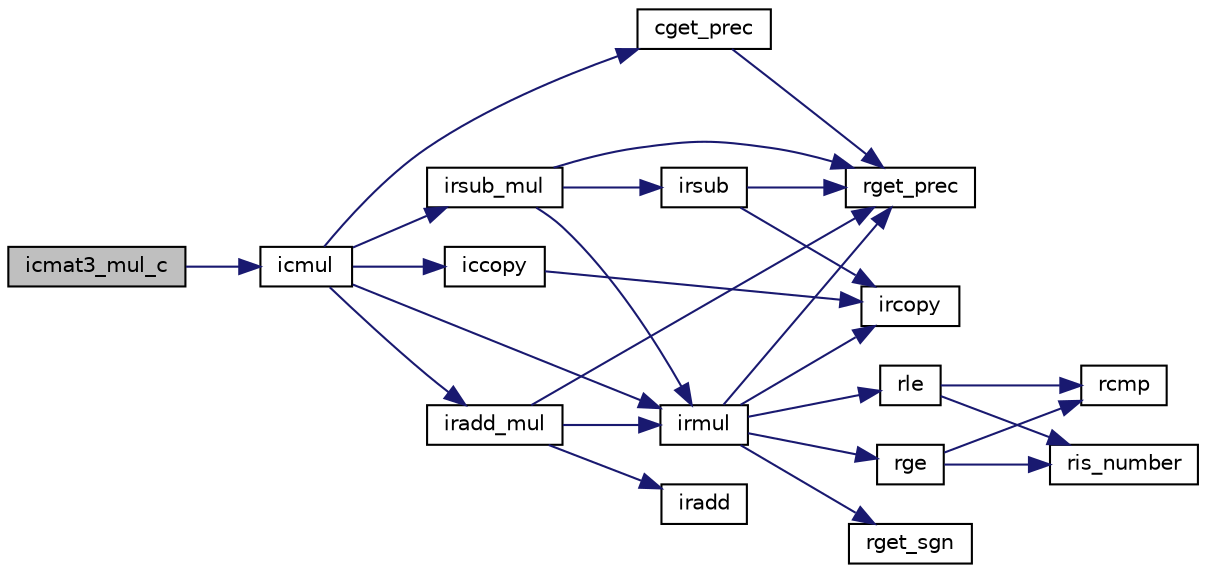 digraph "icmat3_mul_c"
{
  edge [fontname="Helvetica",fontsize="10",labelfontname="Helvetica",labelfontsize="10"];
  node [fontname="Helvetica",fontsize="10",shape=record];
  rankdir="LR";
  Node224 [label="icmat3_mul_c",height=0.2,width=0.4,color="black", fillcolor="grey75", style="filled", fontcolor="black"];
  Node224 -> Node225 [color="midnightblue",fontsize="10",style="solid",fontname="Helvetica"];
  Node225 [label="icmul",height=0.2,width=0.4,color="black", fillcolor="white", style="filled",URL="$icmulti_8c.html#acd8e365f46bd3fab9ffdf23b677a8f4d",tooltip="掛け算 [z0,z1]=[x0,x1]*[y0,y1] "];
  Node225 -> Node226 [color="midnightblue",fontsize="10",style="solid",fontname="Helvetica"];
  Node226 [label="cget_prec",height=0.2,width=0.4,color="black", fillcolor="white", style="filled",URL="$cmulti_8c.html#a69302d488c9954d3cbe85feb873216fa",tooltip="cmulti型の浮動小数点数の精度(ビット数)を取得. "];
  Node226 -> Node227 [color="midnightblue",fontsize="10",style="solid",fontname="Helvetica"];
  Node227 [label="rget_prec",height=0.2,width=0.4,color="black", fillcolor="white", style="filled",URL="$is__rmulti_8h.html#ad9bc8d534620527dc3c46ef4c9d04442",tooltip="rmulti型の浮動小数点数の精度(ビット数)を取得. "];
  Node225 -> Node228 [color="midnightblue",fontsize="10",style="solid",fontname="Helvetica"];
  Node228 [label="irmul",height=0.2,width=0.4,color="black", fillcolor="white", style="filled",URL="$irmulti_8c.html#a9f9bc42cc6a70b365b032dc7bedd1abb",tooltip="掛け算 [z0,z1]=[x0,x1]*[y0,y1] "];
  Node228 -> Node227 [color="midnightblue",fontsize="10",style="solid",fontname="Helvetica"];
  Node228 -> Node229 [color="midnightblue",fontsize="10",style="solid",fontname="Helvetica"];
  Node229 [label="rget_sgn",height=0.2,width=0.4,color="black", fillcolor="white", style="filled",URL="$is__rmulti_8h.html#a1eabb75964384f5b7057a0275385d4bb",tooltip="rmulti型の浮動小数点数の符号部の取得. "];
  Node228 -> Node230 [color="midnightblue",fontsize="10",style="solid",fontname="Helvetica"];
  Node230 [label="rle",height=0.2,width=0.4,color="black", fillcolor="white", style="filled",URL="$is__rmulti_8h.html#a72d8f7f7abd4fa2ff89f488742ff7ca7",tooltip="rmulti型の値の比較 x<=y "];
  Node230 -> Node231 [color="midnightblue",fontsize="10",style="solid",fontname="Helvetica"];
  Node231 [label="ris_number",height=0.2,width=0.4,color="black", fillcolor="white", style="filled",URL="$rmulti_8c.html#a02c3c838634809fb6260ab78926b5f8b",tooltip="rmulti型が数であるかの判定. "];
  Node230 -> Node232 [color="midnightblue",fontsize="10",style="solid",fontname="Helvetica"];
  Node232 [label="rcmp",height=0.2,width=0.4,color="black", fillcolor="white", style="filled",URL="$rmulti_8c.html#aa7f2e03f88a388911123c82ad3f36b16",tooltip="rmulti型の値の比較 x<=>y "];
  Node228 -> Node233 [color="midnightblue",fontsize="10",style="solid",fontname="Helvetica"];
  Node233 [label="rge",height=0.2,width=0.4,color="black", fillcolor="white", style="filled",URL="$is__rmulti_8h.html#a7544c8c3220be262b43d9cdcacd5f8f2",tooltip="rmulti型の値の比較 x>=y "];
  Node233 -> Node231 [color="midnightblue",fontsize="10",style="solid",fontname="Helvetica"];
  Node233 -> Node232 [color="midnightblue",fontsize="10",style="solid",fontname="Helvetica"];
  Node228 -> Node234 [color="midnightblue",fontsize="10",style="solid",fontname="Helvetica"];
  Node234 [label="ircopy",height=0.2,width=0.4,color="black", fillcolor="white", style="filled",URL="$irmulti_8c.html#aaf2192a33e04cbba12da47550fde287e",tooltip="コピー [y0,y1]=[x0,x1]. "];
  Node225 -> Node235 [color="midnightblue",fontsize="10",style="solid",fontname="Helvetica"];
  Node235 [label="irsub_mul",height=0.2,width=0.4,color="black", fillcolor="white", style="filled",URL="$irmulti_8c.html#a718dadb4804a0eaddcf795adfd1a880d",tooltip="積の減算 [z0,z1]-=[x0,x1]*[y0,y1] "];
  Node235 -> Node227 [color="midnightblue",fontsize="10",style="solid",fontname="Helvetica"];
  Node235 -> Node228 [color="midnightblue",fontsize="10",style="solid",fontname="Helvetica"];
  Node235 -> Node236 [color="midnightblue",fontsize="10",style="solid",fontname="Helvetica"];
  Node236 [label="irsub",height=0.2,width=0.4,color="black", fillcolor="white", style="filled",URL="$irmulti_8c.html#ad83b8a1e9ca77caeaf833f866853ac35",tooltip="引き算 [z0,z1]=[x0,x1]-[y0,y1] "];
  Node236 -> Node227 [color="midnightblue",fontsize="10",style="solid",fontname="Helvetica"];
  Node236 -> Node234 [color="midnightblue",fontsize="10",style="solid",fontname="Helvetica"];
  Node225 -> Node237 [color="midnightblue",fontsize="10",style="solid",fontname="Helvetica"];
  Node237 [label="iradd_mul",height=0.2,width=0.4,color="black", fillcolor="white", style="filled",URL="$irmulti_8c.html#a55d04ab7f2884310fcff04b636911df1",tooltip="積の加算 [z0,z1]+=[x0,x1]*[y0,y1] "];
  Node237 -> Node227 [color="midnightblue",fontsize="10",style="solid",fontname="Helvetica"];
  Node237 -> Node228 [color="midnightblue",fontsize="10",style="solid",fontname="Helvetica"];
  Node237 -> Node238 [color="midnightblue",fontsize="10",style="solid",fontname="Helvetica"];
  Node238 [label="iradd",height=0.2,width=0.4,color="black", fillcolor="white", style="filled",URL="$irmulti_8c.html#a2a3a18d72fa9e737ac67d95ccb3e8ca9",tooltip="足し算 [z0,z1]=[x0,x1]+[y0,y1] "];
  Node225 -> Node239 [color="midnightblue",fontsize="10",style="solid",fontname="Helvetica"];
  Node239 [label="iccopy",height=0.2,width=0.4,color="black", fillcolor="white", style="filled",URL="$icmulti_8c.html#a0e3f5efa94c1a1e8cc0a527d6cbcbdee",tooltip="コピー [y0,y1]=[x0,x1]. "];
  Node239 -> Node234 [color="midnightblue",fontsize="10",style="solid",fontname="Helvetica"];
}
